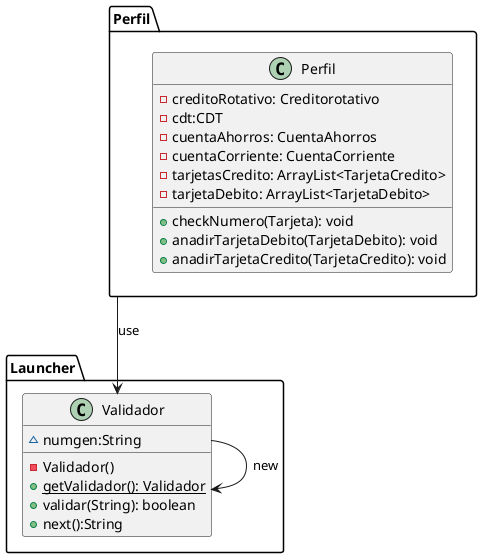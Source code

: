 @startuml

package Launcher{
	class Validador{
		~numgen:String
		-Validador()
		+getValidador(): Validador {static}
		+validar(String): boolean
		+next():String
	}
}

package Perfil{
	class Perfil{
	    - creditoRotativo: Creditorotativo
	    - cdt:CDT
	    -cuentaAhorros: CuentaAhorros
	    -cuentaCorriente: CuentaCorriente
	    -tarjetasCredito: ArrayList<TarjetaCredito>
	    -tarjetaDebito: ArrayList<TarjetaDebito>
	    +checkNumero(Tarjeta): void
	    +anadirTarjetaDebito(TarjetaDebito): void
	    +anadirTarjetaCredito(TarjetaCredito): void
	}
}

Validador --> Validador :"new"
Perfil --> Validador :"use"
@enduml
